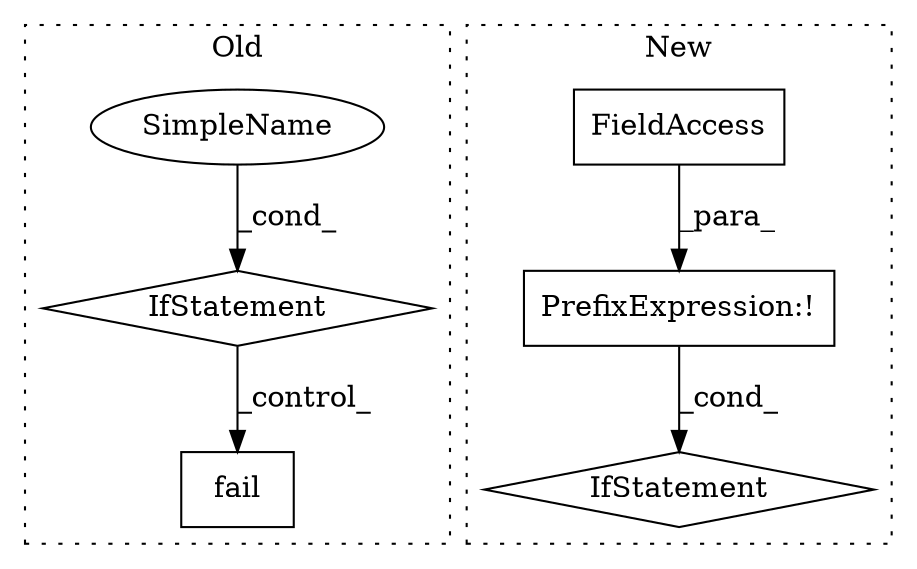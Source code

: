 digraph G {
subgraph cluster0 {
1 [label="fail" a="32" s="10611,10669" l="16,2" shape="box"];
3 [label="IfStatement" a="25" s="10508,10534" l="4,2" shape="diamond"];
6 [label="SimpleName" a="42" s="" l="" shape="ellipse"];
label = "Old";
style="dotted";
}
subgraph cluster1 {
2 [label="IfStatement" a="25" s="10786,10829" l="4,2" shape="diamond"];
4 [label="PrefixExpression:!" a="38" s="10790" l="1" shape="box"];
5 [label="FieldAccess" a="22" s="10791" l="11" shape="box"];
label = "New";
style="dotted";
}
3 -> 1 [label="_control_"];
4 -> 2 [label="_cond_"];
5 -> 4 [label="_para_"];
6 -> 3 [label="_cond_"];
}
